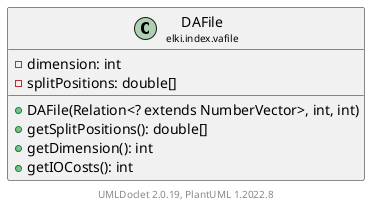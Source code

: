 @startuml
    remove .*\.(Instance|Par|Parameterizer|Factory)$
    set namespaceSeparator none
    hide empty fields
    hide empty methods

    class "<size:14>DAFile\n<size:10>elki.index.vafile" as elki.index.vafile.DAFile [[DAFile.html]] {
        -dimension: int
        -splitPositions: double[]
        +DAFile(Relation<? extends NumberVector>, int, int)
        +getSplitPositions(): double[]
        +getDimension(): int
        +getIOCosts(): int
    }

    center footer UMLDoclet 2.0.19, PlantUML 1.2022.8
@enduml
